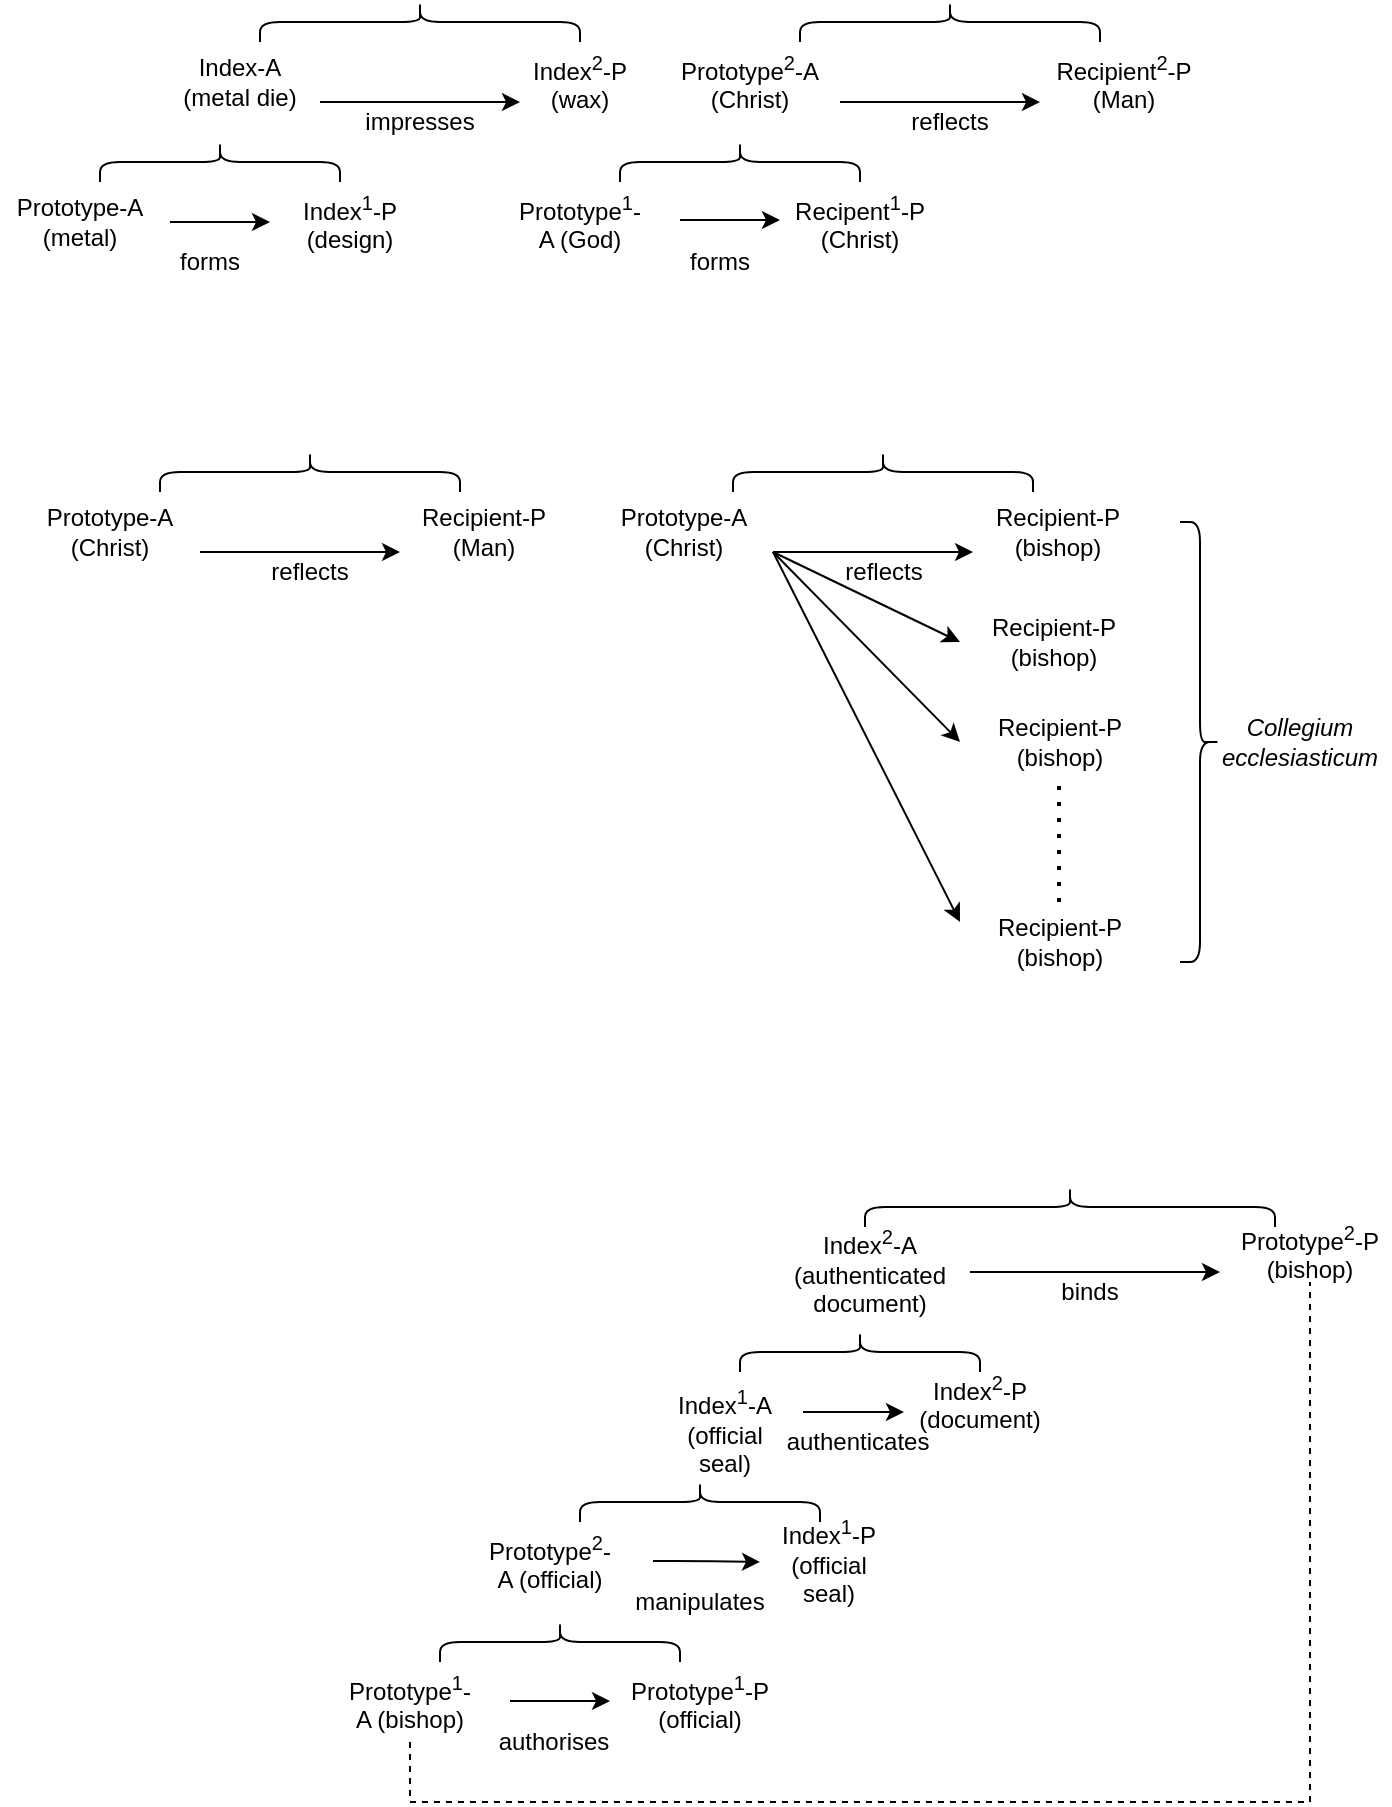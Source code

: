 <mxfile version="14.1.1" type="github">
  <diagram id="RirL9xDK0O-Fh4c-Zz6y" name="Page-1">
    <mxGraphModel dx="886" dy="413" grid="1" gridSize="10" guides="1" tooltips="1" connect="1" arrows="1" fold="1" page="1" pageScale="1" pageWidth="1654" pageHeight="1169" math="0" shadow="0">
      <root>
        <mxCell id="0" />
        <mxCell id="1" parent="0" />
        <mxCell id="Hl6RZGfbvZ5KfRVpeVmt-1" value="" style="shape=curlyBracket;whiteSpace=wrap;html=1;rounded=1;rotation=90;" vertex="1" parent="1">
          <mxGeometry x="765" y="85" width="20" height="150" as="geometry" />
        </mxCell>
        <mxCell id="Hl6RZGfbvZ5KfRVpeVmt-2" value="Prototype&lt;sup&gt;2&lt;/sup&gt;-A (Christ)" style="text;html=1;strokeColor=none;fillColor=none;align=center;verticalAlign=middle;whiteSpace=wrap;rounded=0;" vertex="1" parent="1">
          <mxGeometry x="630" y="180" width="90" height="20" as="geometry" />
        </mxCell>
        <mxCell id="Hl6RZGfbvZ5KfRVpeVmt-3" value="Recipient&lt;sup&gt;2&lt;/sup&gt;-P (Man)" style="text;html=1;strokeColor=none;fillColor=none;align=center;verticalAlign=middle;whiteSpace=wrap;rounded=0;" vertex="1" parent="1">
          <mxGeometry x="827" y="180" width="70" height="20" as="geometry" />
        </mxCell>
        <mxCell id="Hl6RZGfbvZ5KfRVpeVmt-4" value="" style="shape=curlyBracket;whiteSpace=wrap;html=1;rounded=1;rotation=90;" vertex="1" parent="1">
          <mxGeometry x="660" y="170" width="20" height="120" as="geometry" />
        </mxCell>
        <mxCell id="Hl6RZGfbvZ5KfRVpeVmt-5" value="Prototype&lt;sup&gt;1&lt;/sup&gt;-A (God)" style="text;html=1;strokeColor=none;fillColor=none;align=center;verticalAlign=middle;whiteSpace=wrap;rounded=0;" vertex="1" parent="1">
          <mxGeometry x="555" y="250" width="70" height="20" as="geometry" />
        </mxCell>
        <mxCell id="Hl6RZGfbvZ5KfRVpeVmt-6" value="Recipent&lt;sup&gt;1&lt;/sup&gt;-P (Christ)" style="text;html=1;strokeColor=none;fillColor=none;align=center;verticalAlign=middle;whiteSpace=wrap;rounded=0;" vertex="1" parent="1">
          <mxGeometry x="695" y="260" width="70" as="geometry" />
        </mxCell>
        <mxCell id="Hl6RZGfbvZ5KfRVpeVmt-7" value="" style="shape=curlyBracket;whiteSpace=wrap;html=1;rounded=1;rotation=90;" vertex="1" parent="1">
          <mxGeometry x="500" y="80" width="20" height="160" as="geometry" />
        </mxCell>
        <mxCell id="Hl6RZGfbvZ5KfRVpeVmt-8" value="Index-A (metal die)" style="text;html=1;strokeColor=none;fillColor=none;align=center;verticalAlign=middle;whiteSpace=wrap;rounded=0;" vertex="1" parent="1">
          <mxGeometry x="390" y="180" width="60" height="20" as="geometry" />
        </mxCell>
        <mxCell id="Hl6RZGfbvZ5KfRVpeVmt-9" value="Index&lt;sup&gt;2&lt;/sup&gt;-P (wax)" style="text;html=1;strokeColor=none;fillColor=none;align=center;verticalAlign=middle;whiteSpace=wrap;rounded=0;" vertex="1" parent="1">
          <mxGeometry x="560" y="180" width="60" height="20" as="geometry" />
        </mxCell>
        <mxCell id="Hl6RZGfbvZ5KfRVpeVmt-10" value="" style="shape=curlyBracket;whiteSpace=wrap;html=1;rounded=1;rotation=90;" vertex="1" parent="1">
          <mxGeometry x="400" y="170" width="20" height="120" as="geometry" />
        </mxCell>
        <mxCell id="Hl6RZGfbvZ5KfRVpeVmt-11" value="Prototype-A (metal)" style="text;html=1;strokeColor=none;fillColor=none;align=center;verticalAlign=middle;whiteSpace=wrap;rounded=0;" vertex="1" parent="1">
          <mxGeometry x="300" y="250" width="80" height="20" as="geometry" />
        </mxCell>
        <mxCell id="Hl6RZGfbvZ5KfRVpeVmt-13" value="Index&lt;sup&gt;1&lt;/sup&gt;-P (design)" style="text;html=1;strokeColor=none;fillColor=none;align=center;verticalAlign=middle;whiteSpace=wrap;rounded=0;" vertex="1" parent="1">
          <mxGeometry x="440" y="250" width="70" height="20" as="geometry" />
        </mxCell>
        <mxCell id="Hl6RZGfbvZ5KfRVpeVmt-17" value="" style="endArrow=classic;html=1;entryX=0;entryY=1;entryDx=0;entryDy=0;" edge="1" parent="1" target="Hl6RZGfbvZ5KfRVpeVmt-9">
          <mxGeometry width="50" height="50" relative="1" as="geometry">
            <mxPoint x="460" y="200" as="sourcePoint" />
            <mxPoint x="520" y="200" as="targetPoint" />
          </mxGeometry>
        </mxCell>
        <mxCell id="Hl6RZGfbvZ5KfRVpeVmt-18" value="" style="endArrow=classic;html=1;exitX=1;exitY=1;exitDx=0;exitDy=0;" edge="1" parent="1" source="Hl6RZGfbvZ5KfRVpeVmt-2">
          <mxGeometry width="50" height="50" relative="1" as="geometry">
            <mxPoint x="730" y="200" as="sourcePoint" />
            <mxPoint x="820" y="200" as="targetPoint" />
          </mxGeometry>
        </mxCell>
        <mxCell id="Hl6RZGfbvZ5KfRVpeVmt-19" value="" style="endArrow=classic;html=1;" edge="1" parent="1">
          <mxGeometry width="50" height="50" relative="1" as="geometry">
            <mxPoint x="640" y="259" as="sourcePoint" />
            <mxPoint x="690" y="259" as="targetPoint" />
          </mxGeometry>
        </mxCell>
        <mxCell id="Hl6RZGfbvZ5KfRVpeVmt-20" value="" style="endArrow=classic;html=1;" edge="1" parent="1">
          <mxGeometry width="50" height="50" relative="1" as="geometry">
            <mxPoint x="385" y="260" as="sourcePoint" />
            <mxPoint x="435" y="260" as="targetPoint" />
          </mxGeometry>
        </mxCell>
        <mxCell id="Hl6RZGfbvZ5KfRVpeVmt-21" value="forms" style="text;html=1;strokeColor=none;fillColor=none;align=center;verticalAlign=middle;whiteSpace=wrap;rounded=0;" vertex="1" parent="1">
          <mxGeometry x="380" y="270" width="50" height="20" as="geometry" />
        </mxCell>
        <mxCell id="Hl6RZGfbvZ5KfRVpeVmt-22" value="forms" style="text;html=1;strokeColor=none;fillColor=none;align=center;verticalAlign=middle;whiteSpace=wrap;rounded=0;" vertex="1" parent="1">
          <mxGeometry x="640" y="270" width="40" height="20" as="geometry" />
        </mxCell>
        <mxCell id="Hl6RZGfbvZ5KfRVpeVmt-23" value="impresses" style="text;html=1;strokeColor=none;fillColor=none;align=center;verticalAlign=middle;whiteSpace=wrap;rounded=0;" vertex="1" parent="1">
          <mxGeometry x="490" y="200" width="40" height="20" as="geometry" />
        </mxCell>
        <mxCell id="Hl6RZGfbvZ5KfRVpeVmt-25" value="reflects" style="text;html=1;strokeColor=none;fillColor=none;align=center;verticalAlign=middle;whiteSpace=wrap;rounded=0;" vertex="1" parent="1">
          <mxGeometry x="755" y="200" width="40" height="20" as="geometry" />
        </mxCell>
        <mxCell id="Hl6RZGfbvZ5KfRVpeVmt-29" value="" style="shape=curlyBracket;whiteSpace=wrap;html=1;rounded=1;rotation=90;" vertex="1" parent="1">
          <mxGeometry x="445" y="310" width="20" height="150" as="geometry" />
        </mxCell>
        <mxCell id="Hl6RZGfbvZ5KfRVpeVmt-30" value="Prototype-A (Christ)" style="text;html=1;strokeColor=none;fillColor=none;align=center;verticalAlign=middle;whiteSpace=wrap;rounded=0;" vertex="1" parent="1">
          <mxGeometry x="310" y="405" width="90" height="20" as="geometry" />
        </mxCell>
        <mxCell id="Hl6RZGfbvZ5KfRVpeVmt-31" value="Recipient-P (Man)" style="text;html=1;strokeColor=none;fillColor=none;align=center;verticalAlign=middle;whiteSpace=wrap;rounded=0;" vertex="1" parent="1">
          <mxGeometry x="507" y="405" width="70" height="20" as="geometry" />
        </mxCell>
        <mxCell id="Hl6RZGfbvZ5KfRVpeVmt-32" value="" style="endArrow=classic;html=1;exitX=1;exitY=1;exitDx=0;exitDy=0;" edge="1" source="Hl6RZGfbvZ5KfRVpeVmt-30" parent="1">
          <mxGeometry width="50" height="50" relative="1" as="geometry">
            <mxPoint x="410" y="425" as="sourcePoint" />
            <mxPoint x="500" y="425" as="targetPoint" />
          </mxGeometry>
        </mxCell>
        <mxCell id="Hl6RZGfbvZ5KfRVpeVmt-33" value="reflects" style="text;html=1;strokeColor=none;fillColor=none;align=center;verticalAlign=middle;whiteSpace=wrap;rounded=0;" vertex="1" parent="1">
          <mxGeometry x="435" y="425" width="40" height="20" as="geometry" />
        </mxCell>
        <mxCell id="Hl6RZGfbvZ5KfRVpeVmt-34" value="" style="shape=curlyBracket;whiteSpace=wrap;html=1;rounded=1;rotation=90;" vertex="1" parent="1">
          <mxGeometry x="731.5" y="310" width="20" height="150" as="geometry" />
        </mxCell>
        <mxCell id="Hl6RZGfbvZ5KfRVpeVmt-35" value="Prototype-A (Christ)" style="text;html=1;strokeColor=none;fillColor=none;align=center;verticalAlign=middle;whiteSpace=wrap;rounded=0;" vertex="1" parent="1">
          <mxGeometry x="596.5" y="405" width="90" height="20" as="geometry" />
        </mxCell>
        <mxCell id="Hl6RZGfbvZ5KfRVpeVmt-36" value="Recipient-P (bishop)" style="text;html=1;strokeColor=none;fillColor=none;align=center;verticalAlign=middle;whiteSpace=wrap;rounded=0;" vertex="1" parent="1">
          <mxGeometry x="793.5" y="405" width="70" height="20" as="geometry" />
        </mxCell>
        <mxCell id="Hl6RZGfbvZ5KfRVpeVmt-37" value="" style="endArrow=classic;html=1;exitX=1;exitY=1;exitDx=0;exitDy=0;" edge="1" source="Hl6RZGfbvZ5KfRVpeVmt-35" parent="1">
          <mxGeometry width="50" height="50" relative="1" as="geometry">
            <mxPoint x="696.5" y="425" as="sourcePoint" />
            <mxPoint x="786.5" y="425" as="targetPoint" />
          </mxGeometry>
        </mxCell>
        <mxCell id="Hl6RZGfbvZ5KfRVpeVmt-38" value="reflects" style="text;html=1;strokeColor=none;fillColor=none;align=center;verticalAlign=middle;whiteSpace=wrap;rounded=0;" vertex="1" parent="1">
          <mxGeometry x="721.5" y="425" width="40" height="20" as="geometry" />
        </mxCell>
        <mxCell id="Hl6RZGfbvZ5KfRVpeVmt-39" value="Recipient-P (bishop)" style="text;html=1;strokeColor=none;fillColor=none;align=center;verticalAlign=middle;whiteSpace=wrap;rounded=0;" vertex="1" parent="1">
          <mxGeometry x="792" y="460" width="70" height="20" as="geometry" />
        </mxCell>
        <mxCell id="Hl6RZGfbvZ5KfRVpeVmt-41" value="Recipient-P (bishop)" style="text;html=1;strokeColor=none;fillColor=none;align=center;verticalAlign=middle;whiteSpace=wrap;rounded=0;" vertex="1" parent="1">
          <mxGeometry x="795" y="510" width="70" height="20" as="geometry" />
        </mxCell>
        <mxCell id="Hl6RZGfbvZ5KfRVpeVmt-42" value="Recipient-P (bishop)" style="text;html=1;strokeColor=none;fillColor=none;align=center;verticalAlign=middle;whiteSpace=wrap;rounded=0;" vertex="1" parent="1">
          <mxGeometry x="795" y="610" width="70" height="20" as="geometry" />
        </mxCell>
        <mxCell id="Hl6RZGfbvZ5KfRVpeVmt-43" value="" style="endArrow=none;dashed=1;html=1;dashPattern=1 3;strokeWidth=2;" edge="1" parent="1">
          <mxGeometry width="50" height="50" relative="1" as="geometry">
            <mxPoint x="829.5" y="600" as="sourcePoint" />
            <mxPoint x="829.5" y="540" as="targetPoint" />
          </mxGeometry>
        </mxCell>
        <mxCell id="Hl6RZGfbvZ5KfRVpeVmt-45" value="" style="endArrow=classic;html=1;" edge="1" parent="1">
          <mxGeometry width="50" height="50" relative="1" as="geometry">
            <mxPoint x="686.5" y="425" as="sourcePoint" />
            <mxPoint x="780" y="470" as="targetPoint" />
          </mxGeometry>
        </mxCell>
        <mxCell id="Hl6RZGfbvZ5KfRVpeVmt-46" value="" style="endArrow=classic;html=1;" edge="1" parent="1">
          <mxGeometry width="50" height="50" relative="1" as="geometry">
            <mxPoint x="686.5" y="425" as="sourcePoint" />
            <mxPoint x="780" y="520" as="targetPoint" />
          </mxGeometry>
        </mxCell>
        <mxCell id="Hl6RZGfbvZ5KfRVpeVmt-47" value="" style="endArrow=classic;html=1;" edge="1" parent="1">
          <mxGeometry width="50" height="50" relative="1" as="geometry">
            <mxPoint x="686.5" y="425" as="sourcePoint" />
            <mxPoint x="780" y="610" as="targetPoint" />
          </mxGeometry>
        </mxCell>
        <mxCell id="Hl6RZGfbvZ5KfRVpeVmt-48" value="" style="shape=curlyBracket;whiteSpace=wrap;html=1;rounded=1;rotation=-180;" vertex="1" parent="1">
          <mxGeometry x="890" y="410" width="20" height="220" as="geometry" />
        </mxCell>
        <mxCell id="Hl6RZGfbvZ5KfRVpeVmt-49" value="Collegium ecclesiasticum" style="text;html=1;strokeColor=none;fillColor=none;align=center;verticalAlign=middle;whiteSpace=wrap;rounded=0;fontStyle=2" vertex="1" parent="1">
          <mxGeometry x="930" y="510" width="40" height="20" as="geometry" />
        </mxCell>
        <mxCell id="Hl6RZGfbvZ5KfRVpeVmt-54" value="" style="shape=curlyBracket;whiteSpace=wrap;html=1;rounded=1;rotation=90;" vertex="1" parent="1">
          <mxGeometry x="825" y="650" width="20" height="205" as="geometry" />
        </mxCell>
        <mxCell id="Hl6RZGfbvZ5KfRVpeVmt-55" value="Index&lt;sup&gt;2&lt;/sup&gt;-A (authenticated document)" style="text;html=1;strokeColor=none;fillColor=none;align=center;verticalAlign=middle;whiteSpace=wrap;rounded=0;" vertex="1" parent="1">
          <mxGeometry x="715" y="775" width="40" height="20" as="geometry" />
        </mxCell>
        <mxCell id="Hl6RZGfbvZ5KfRVpeVmt-57" value="Prototype&lt;sup&gt;2&lt;/sup&gt;-P (bishop)" style="text;html=1;strokeColor=none;fillColor=none;align=center;verticalAlign=middle;whiteSpace=wrap;rounded=0;" vertex="1" parent="1">
          <mxGeometry x="915" y="765" width="80" height="20" as="geometry" />
        </mxCell>
        <mxCell id="Hl6RZGfbvZ5KfRVpeVmt-58" value="" style="shape=curlyBracket;whiteSpace=wrap;html=1;rounded=1;rotation=90;" vertex="1" parent="1">
          <mxGeometry x="720" y="765" width="20" height="120" as="geometry" />
        </mxCell>
        <mxCell id="Hl6RZGfbvZ5KfRVpeVmt-61" value="Index&lt;sup&gt;1&lt;/sup&gt;-A (official seal)" style="text;html=1;strokeColor=none;fillColor=none;align=center;verticalAlign=middle;whiteSpace=wrap;rounded=0;" vertex="1" parent="1">
          <mxGeometry x="630" y="855" width="65" height="20" as="geometry" />
        </mxCell>
        <mxCell id="Hl6RZGfbvZ5KfRVpeVmt-62" value="Index&lt;sup&gt;2&lt;/sup&gt;-P (document)" style="text;html=1;strokeColor=none;fillColor=none;align=center;verticalAlign=middle;whiteSpace=wrap;rounded=0;" vertex="1" parent="1">
          <mxGeometry x="770" y="840" width="40" height="20" as="geometry" />
        </mxCell>
        <mxCell id="Hl6RZGfbvZ5KfRVpeVmt-65" value="" style="shape=curlyBracket;whiteSpace=wrap;html=1;rounded=1;rotation=90;" vertex="1" parent="1">
          <mxGeometry x="640" y="840" width="20" height="120" as="geometry" />
        </mxCell>
        <mxCell id="Hl6RZGfbvZ5KfRVpeVmt-66" value="Prototype&lt;sup&gt;2&lt;/sup&gt;-A (official)" style="text;html=1;strokeColor=none;fillColor=none;align=center;verticalAlign=middle;whiteSpace=wrap;rounded=0;" vertex="1" parent="1">
          <mxGeometry x="540" y="920" width="70" height="20" as="geometry" />
        </mxCell>
        <mxCell id="Hl6RZGfbvZ5KfRVpeVmt-67" value="Index&lt;sup&gt;1&lt;/sup&gt;-P (official seal)" style="text;html=1;strokeColor=none;fillColor=none;align=center;verticalAlign=middle;whiteSpace=wrap;rounded=0;" vertex="1" parent="1">
          <mxGeometry x="680" y="920" width="68.5" height="20" as="geometry" />
        </mxCell>
        <mxCell id="Hl6RZGfbvZ5KfRVpeVmt-68" value="" style="shape=curlyBracket;whiteSpace=wrap;html=1;rounded=1;rotation=90;" vertex="1" parent="1">
          <mxGeometry x="570" y="910" width="20" height="120" as="geometry" />
        </mxCell>
        <mxCell id="Hl6RZGfbvZ5KfRVpeVmt-71" style="edgeStyle=orthogonalEdgeStyle;rounded=0;orthogonalLoop=1;jettySize=auto;html=1;endArrow=none;endFill=0;dashed=1;" edge="1" parent="1">
          <mxGeometry relative="1" as="geometry">
            <mxPoint x="505" y="1020" as="sourcePoint" />
            <mxPoint x="955" y="790" as="targetPoint" />
            <Array as="points">
              <mxPoint x="505" y="1050" />
              <mxPoint x="955" y="1050" />
            </Array>
          </mxGeometry>
        </mxCell>
        <mxCell id="Hl6RZGfbvZ5KfRVpeVmt-69" value="Prototype&lt;sup&gt;1&lt;/sup&gt;-A (bishop)" style="text;html=1;strokeColor=none;fillColor=none;align=center;verticalAlign=middle;whiteSpace=wrap;rounded=0;" vertex="1" parent="1">
          <mxGeometry x="470" y="990" width="70" height="20" as="geometry" />
        </mxCell>
        <mxCell id="Hl6RZGfbvZ5KfRVpeVmt-70" value="Prototype&lt;sup&gt;1&lt;/sup&gt;-P (official)" style="text;html=1;strokeColor=none;fillColor=none;align=center;verticalAlign=middle;whiteSpace=wrap;rounded=0;" vertex="1" parent="1">
          <mxGeometry x="605" y="990" width="90" height="20" as="geometry" />
        </mxCell>
        <mxCell id="Hl6RZGfbvZ5KfRVpeVmt-72" value="" style="endArrow=classic;html=1;" edge="1" parent="1">
          <mxGeometry width="50" height="50" relative="1" as="geometry">
            <mxPoint x="555" y="999.5" as="sourcePoint" />
            <mxPoint x="605" y="999.5" as="targetPoint" />
          </mxGeometry>
        </mxCell>
        <mxCell id="Hl6RZGfbvZ5KfRVpeVmt-73" value="" style="endArrow=classic;html=1;" edge="1" parent="1">
          <mxGeometry width="50" height="50" relative="1" as="geometry">
            <mxPoint x="626.5" y="929.5" as="sourcePoint" />
            <mxPoint x="680" y="930" as="targetPoint" />
            <Array as="points">
              <mxPoint x="646.5" y="929.5" />
            </Array>
          </mxGeometry>
        </mxCell>
        <mxCell id="Hl6RZGfbvZ5KfRVpeVmt-74" value="" style="endArrow=classic;html=1;" edge="1" parent="1">
          <mxGeometry width="50" height="50" relative="1" as="geometry">
            <mxPoint x="701.5" y="855" as="sourcePoint" />
            <mxPoint x="752" y="855" as="targetPoint" />
          </mxGeometry>
        </mxCell>
        <mxCell id="Hl6RZGfbvZ5KfRVpeVmt-75" value="authenticates" style="text;html=1;strokeColor=none;fillColor=none;align=center;verticalAlign=middle;whiteSpace=wrap;rounded=0;" vertex="1" parent="1">
          <mxGeometry x="708.5" y="860" width="40" height="20" as="geometry" />
        </mxCell>
        <mxCell id="Hl6RZGfbvZ5KfRVpeVmt-76" value="manipulates" style="text;html=1;strokeColor=none;fillColor=none;align=center;verticalAlign=middle;whiteSpace=wrap;rounded=0;" vertex="1" parent="1">
          <mxGeometry x="630" y="940" width="40" height="20" as="geometry" />
        </mxCell>
        <mxCell id="Hl6RZGfbvZ5KfRVpeVmt-77" value="authorises" style="text;html=1;strokeColor=none;fillColor=none;align=center;verticalAlign=middle;whiteSpace=wrap;rounded=0;" vertex="1" parent="1">
          <mxGeometry x="556.5" y="1010" width="40" height="20" as="geometry" />
        </mxCell>
        <mxCell id="Hl6RZGfbvZ5KfRVpeVmt-78" value="" style="endArrow=classic;html=1;" edge="1" parent="1">
          <mxGeometry width="50" height="50" relative="1" as="geometry">
            <mxPoint x="785" y="785" as="sourcePoint" />
            <mxPoint x="910" y="785" as="targetPoint" />
          </mxGeometry>
        </mxCell>
        <mxCell id="Hl6RZGfbvZ5KfRVpeVmt-79" value="binds" style="text;html=1;strokeColor=none;fillColor=none;align=center;verticalAlign=middle;whiteSpace=wrap;rounded=0;" vertex="1" parent="1">
          <mxGeometry x="825" y="785" width="40" height="20" as="geometry" />
        </mxCell>
      </root>
    </mxGraphModel>
  </diagram>
</mxfile>
